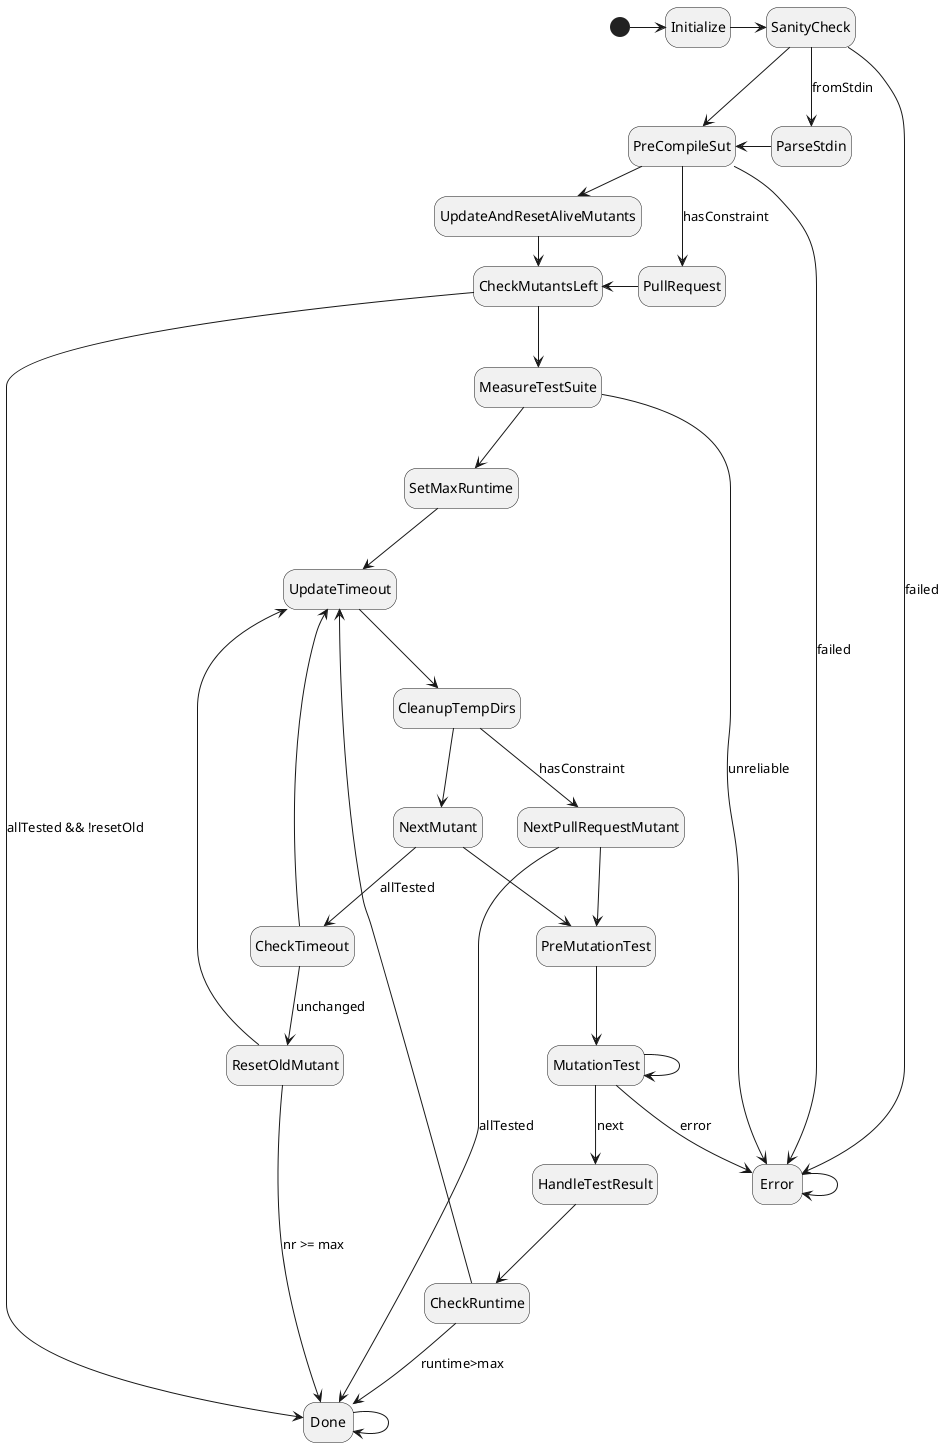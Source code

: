 @startuml
hide empty description

[*] -> Initialize

Initialize -> SanityCheck

SanityCheck --> Error : failed
SanityCheck --> ParseStdin : fromStdin
SanityCheck -> PreCompileSut

ParseStdin -> PreCompileSut

PreCompileSut --> Error : failed
PreCompileSut -> UpdateAndResetAliveMutants
PreCompileSut --> PullRequest : hasConstraint

PullRequest -> CheckMutantsLeft

UpdateAndResetAliveMutants -> CheckMutantsLeft

UpdateTimeout --> CleanupTempDirs

CleanupTempDirs --> NextMutant
CleanupTempDirs --> NextPullRequestMutant : hasConstraint

CheckMutantsLeft --> Done : allTested && !resetOld
CheckMutantsLeft --> MeasureTestSuite

MeasureTestSuite --> Error : unreliable
MeasureTestSuite --> SetMaxRuntime

SetMaxRuntime --> UpdateTimeout

CheckRuntime --> UpdateTimeout
CheckRuntime --> Done : runtime>max

NextMutant --> CheckTimeout : allTested
NextMutant --> PreMutationTest

NextPullRequestMutant --> PreMutationTest
NextPullRequestMutant --> Done : allTested

PreMutationTest --> MutationTest

MutationTest --> HandleTestResult : next
MutationTest --> Error : error
MutationTest --> MutationTest

HandleTestResult --> CheckRuntime

CheckTimeout --> ResetOldMutant : unchanged
CheckTimeout --> UpdateTimeout

ResetOldMutant --> UpdateTimeout
ResetOldMutant --> Done : nr >= max

Done --> Done

Error --> Error
@enduml
